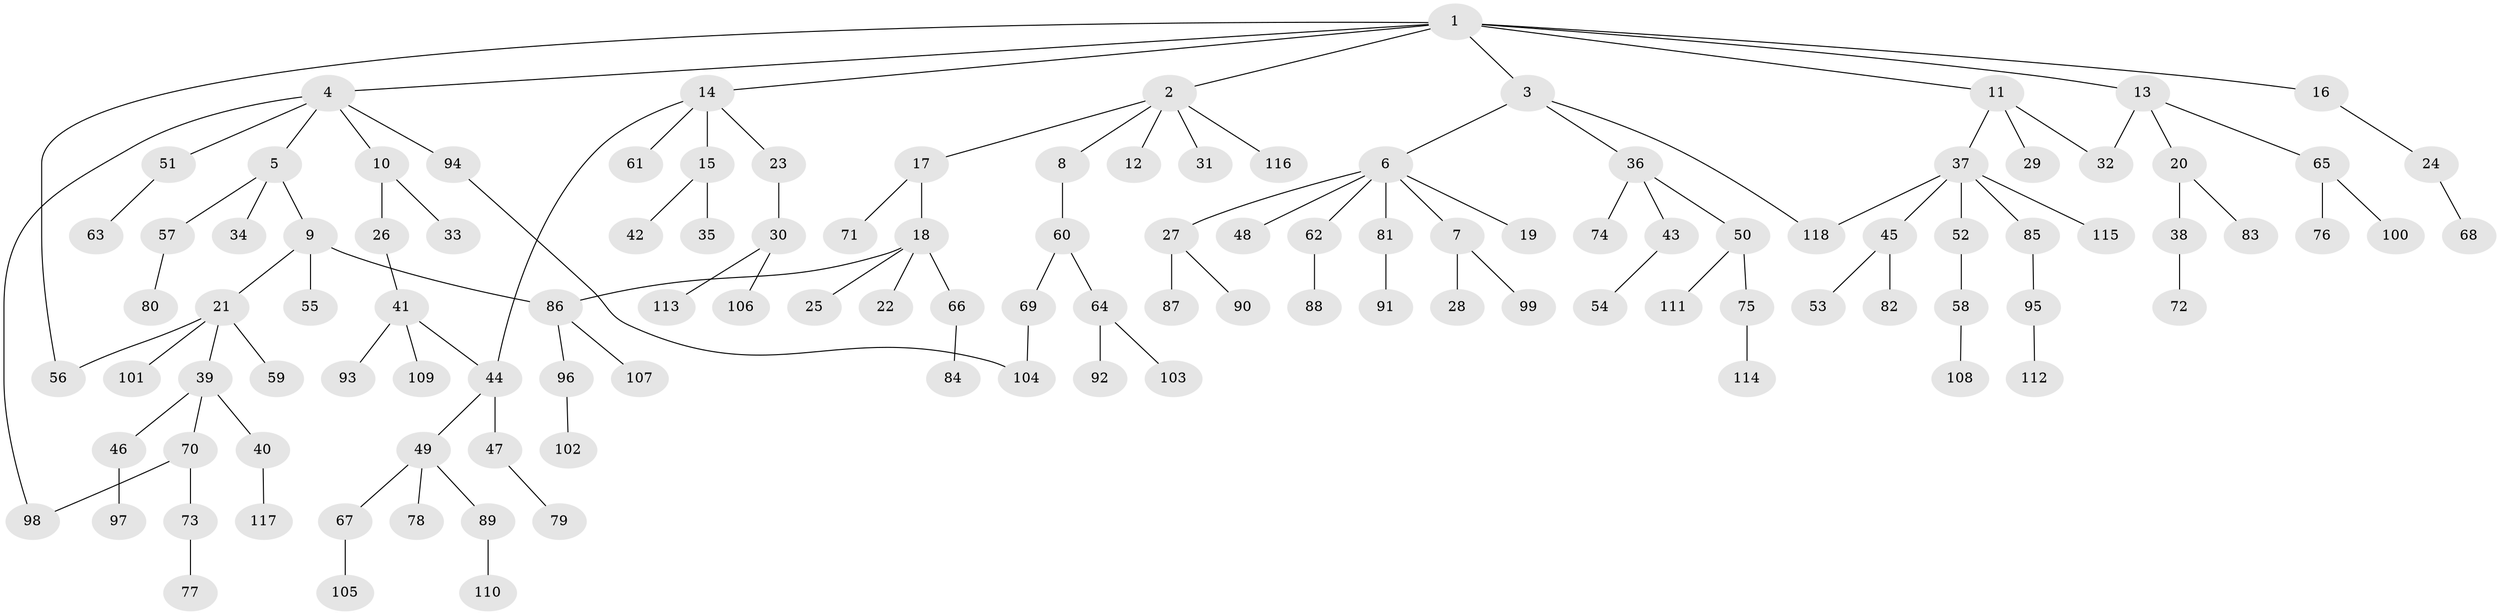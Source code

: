 // Generated by graph-tools (version 1.1) at 2025/10/02/27/25 16:10:51]
// undirected, 118 vertices, 124 edges
graph export_dot {
graph [start="1"]
  node [color=gray90,style=filled];
  1;
  2;
  3;
  4;
  5;
  6;
  7;
  8;
  9;
  10;
  11;
  12;
  13;
  14;
  15;
  16;
  17;
  18;
  19;
  20;
  21;
  22;
  23;
  24;
  25;
  26;
  27;
  28;
  29;
  30;
  31;
  32;
  33;
  34;
  35;
  36;
  37;
  38;
  39;
  40;
  41;
  42;
  43;
  44;
  45;
  46;
  47;
  48;
  49;
  50;
  51;
  52;
  53;
  54;
  55;
  56;
  57;
  58;
  59;
  60;
  61;
  62;
  63;
  64;
  65;
  66;
  67;
  68;
  69;
  70;
  71;
  72;
  73;
  74;
  75;
  76;
  77;
  78;
  79;
  80;
  81;
  82;
  83;
  84;
  85;
  86;
  87;
  88;
  89;
  90;
  91;
  92;
  93;
  94;
  95;
  96;
  97;
  98;
  99;
  100;
  101;
  102;
  103;
  104;
  105;
  106;
  107;
  108;
  109;
  110;
  111;
  112;
  113;
  114;
  115;
  116;
  117;
  118;
  1 -- 2;
  1 -- 3;
  1 -- 4;
  1 -- 11;
  1 -- 13;
  1 -- 14;
  1 -- 16;
  1 -- 56;
  2 -- 8;
  2 -- 12;
  2 -- 17;
  2 -- 31;
  2 -- 116;
  3 -- 6;
  3 -- 36;
  3 -- 118;
  4 -- 5;
  4 -- 10;
  4 -- 51;
  4 -- 94;
  4 -- 98;
  5 -- 9;
  5 -- 34;
  5 -- 57;
  6 -- 7;
  6 -- 19;
  6 -- 27;
  6 -- 48;
  6 -- 62;
  6 -- 81;
  7 -- 28;
  7 -- 99;
  8 -- 60;
  9 -- 21;
  9 -- 55;
  9 -- 86;
  10 -- 26;
  10 -- 33;
  11 -- 29;
  11 -- 32;
  11 -- 37;
  13 -- 20;
  13 -- 65;
  13 -- 32;
  14 -- 15;
  14 -- 23;
  14 -- 61;
  14 -- 44;
  15 -- 35;
  15 -- 42;
  16 -- 24;
  17 -- 18;
  17 -- 71;
  18 -- 22;
  18 -- 25;
  18 -- 66;
  18 -- 86;
  20 -- 38;
  20 -- 83;
  21 -- 39;
  21 -- 59;
  21 -- 101;
  21 -- 56;
  23 -- 30;
  24 -- 68;
  26 -- 41;
  27 -- 87;
  27 -- 90;
  30 -- 106;
  30 -- 113;
  36 -- 43;
  36 -- 50;
  36 -- 74;
  37 -- 45;
  37 -- 52;
  37 -- 85;
  37 -- 115;
  37 -- 118;
  38 -- 72;
  39 -- 40;
  39 -- 46;
  39 -- 70;
  40 -- 117;
  41 -- 44;
  41 -- 93;
  41 -- 109;
  43 -- 54;
  44 -- 47;
  44 -- 49;
  45 -- 53;
  45 -- 82;
  46 -- 97;
  47 -- 79;
  49 -- 67;
  49 -- 78;
  49 -- 89;
  50 -- 75;
  50 -- 111;
  51 -- 63;
  52 -- 58;
  57 -- 80;
  58 -- 108;
  60 -- 64;
  60 -- 69;
  62 -- 88;
  64 -- 92;
  64 -- 103;
  65 -- 76;
  65 -- 100;
  66 -- 84;
  67 -- 105;
  69 -- 104;
  70 -- 73;
  70 -- 98;
  73 -- 77;
  75 -- 114;
  81 -- 91;
  85 -- 95;
  86 -- 96;
  86 -- 107;
  89 -- 110;
  94 -- 104;
  95 -- 112;
  96 -- 102;
}
